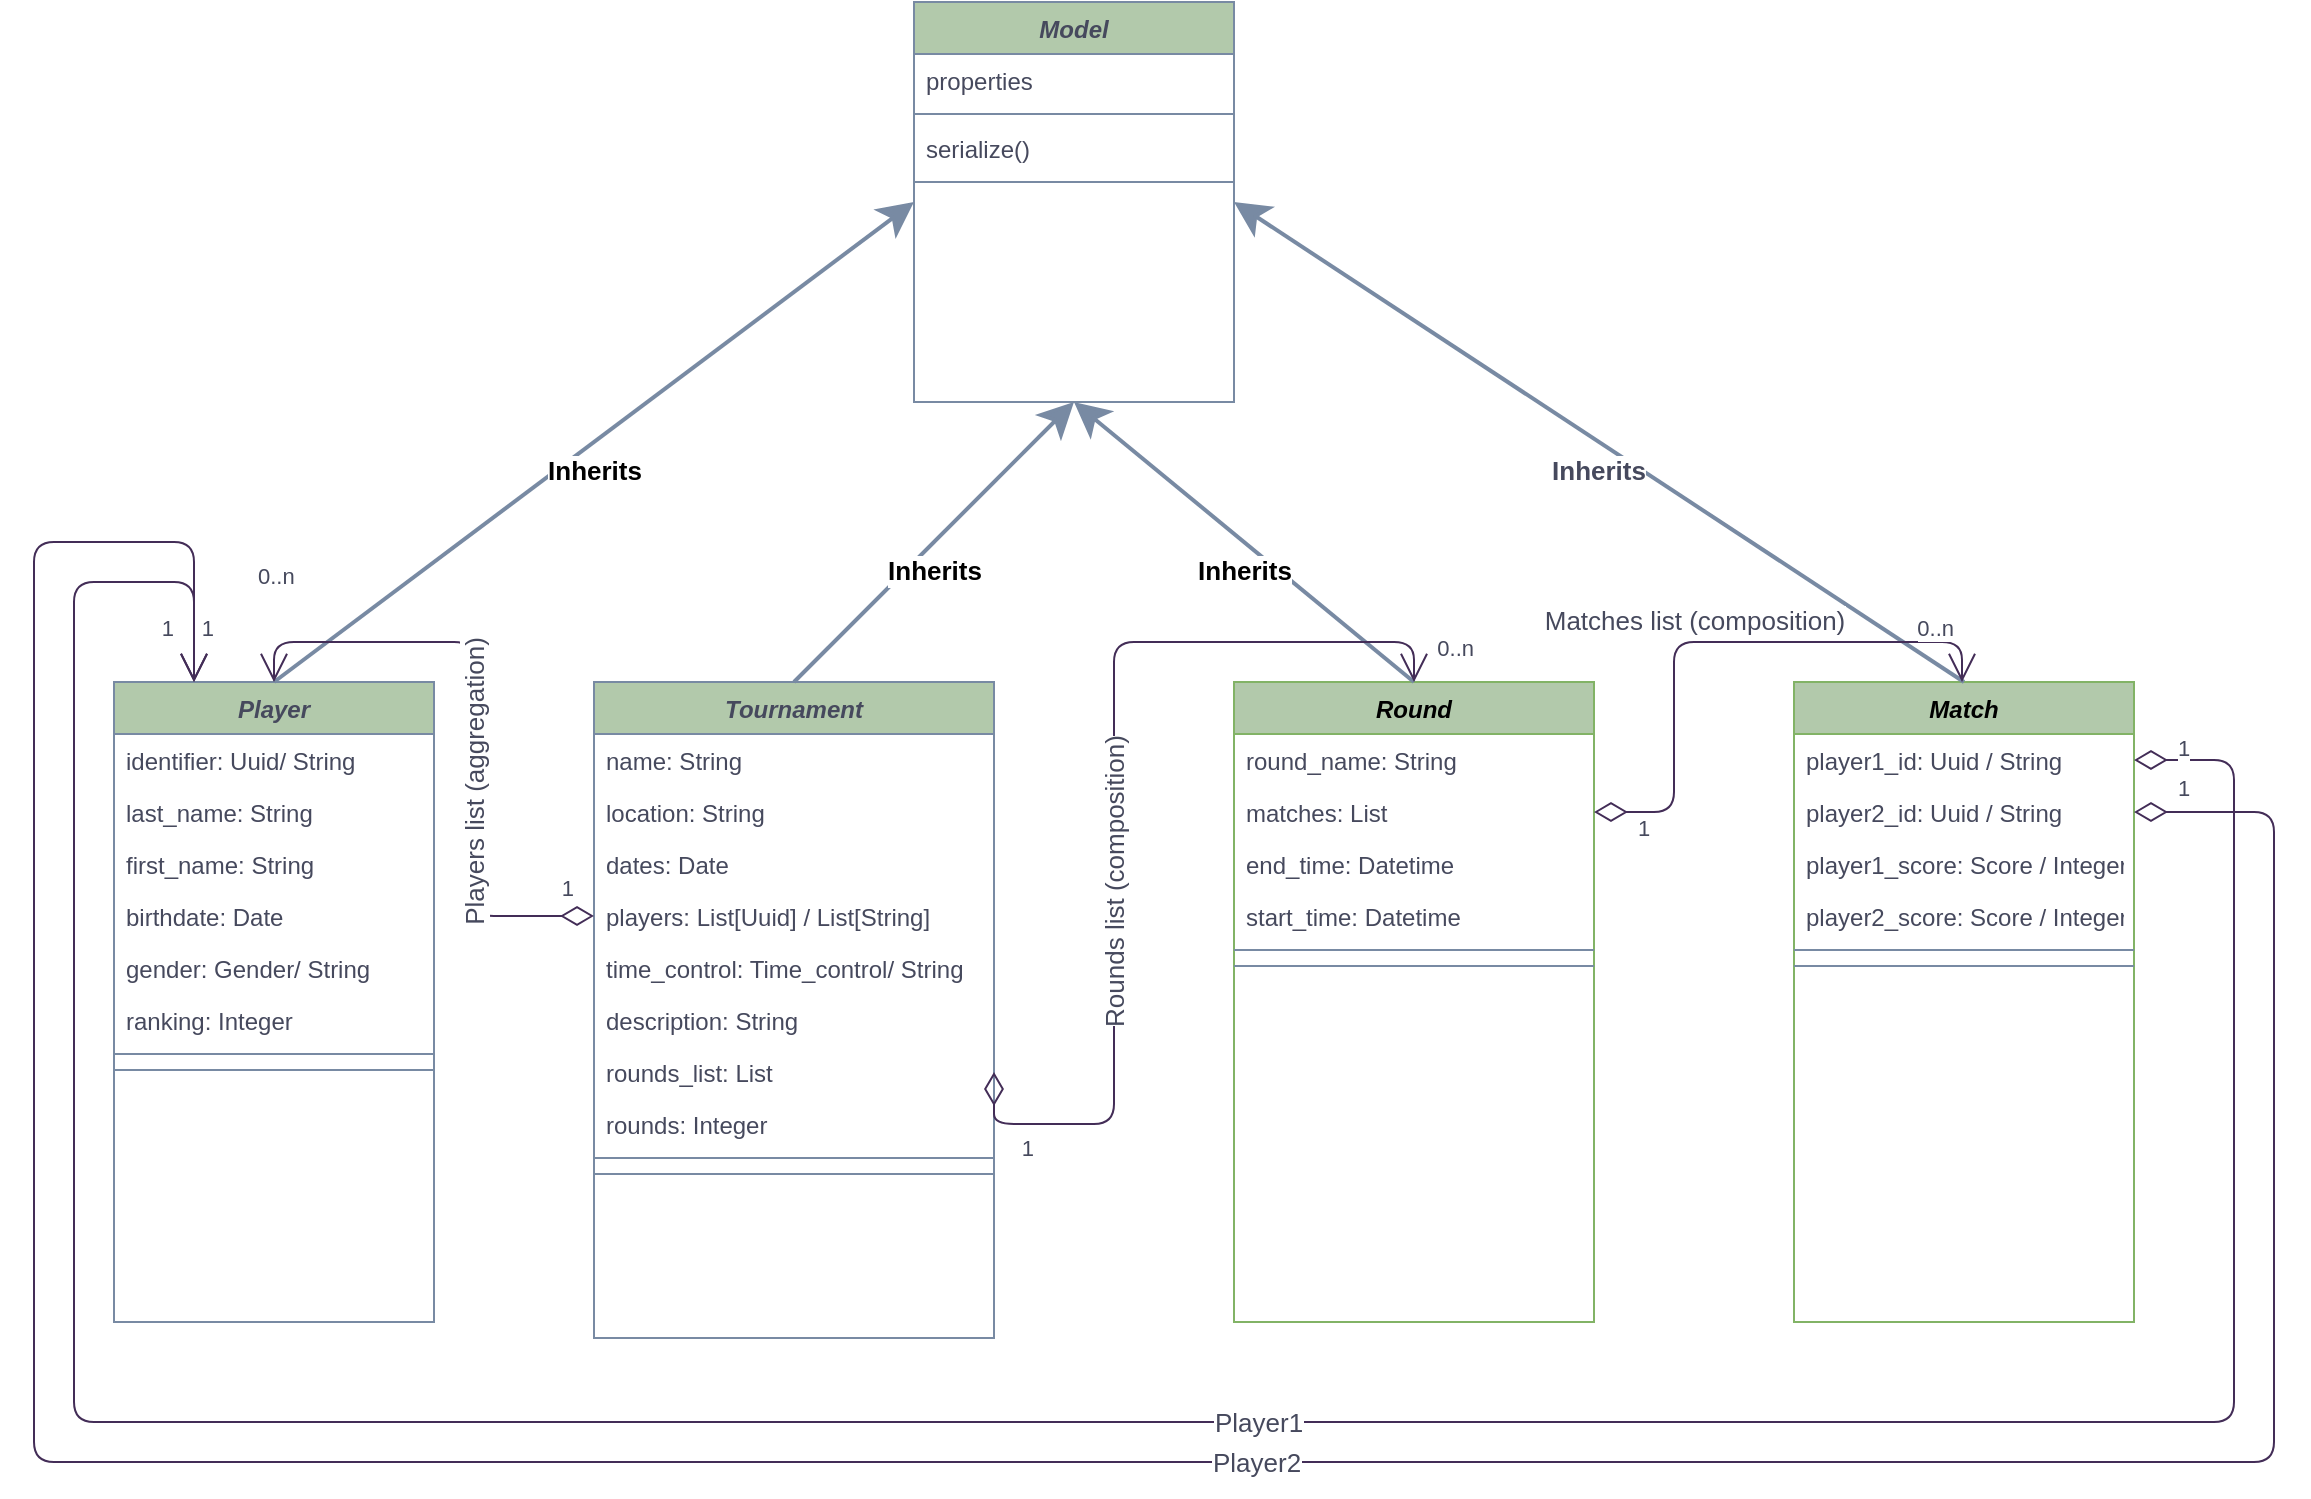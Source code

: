<mxfile version="14.1.8" type="device"><diagram id="C5RBs43oDa-KdzZeNtuy" name="Page-1"><mxGraphModel dx="1784" dy="1903" grid="1" gridSize="10" guides="1" tooltips="1" connect="1" arrows="1" fold="1" page="1" pageScale="1" pageWidth="827" pageHeight="1169" math="0" shadow="0"><root><mxCell id="WIyWlLk6GJQsqaUBKTNV-0"/><mxCell id="WIyWlLk6GJQsqaUBKTNV-1" parent="WIyWlLk6GJQsqaUBKTNV-0"/><mxCell id="zkfFHV4jXpPFQw0GAbJ--0" value="Player" style="swimlane;fontStyle=3;align=center;verticalAlign=top;childLayout=stackLayout;horizontal=1;startSize=26;horizontalStack=0;resizeParent=1;resizeLast=0;collapsible=1;marginBottom=0;rounded=0;shadow=0;strokeWidth=1;fillColor=#B2C9AB;strokeColor=#788AA3;fontColor=#46495D;" parent="WIyWlLk6GJQsqaUBKTNV-1" vertex="1"><mxGeometry x="40" y="-40" width="160" height="320" as="geometry"><mxRectangle x="40" y="-40" width="160" height="26" as="alternateBounds"/></mxGeometry></mxCell><mxCell id="zkfFHV4jXpPFQw0GAbJ--1" value="identifier: Uuid/ String " style="text;align=left;verticalAlign=top;spacingLeft=4;spacingRight=4;overflow=hidden;rotatable=0;points=[[0,0.5],[1,0.5]];portConstraint=eastwest;fontColor=#46495D;" parent="zkfFHV4jXpPFQw0GAbJ--0" vertex="1"><mxGeometry y="26" width="160" height="26" as="geometry"/></mxCell><mxCell id="zkfFHV4jXpPFQw0GAbJ--2" value="last_name: String" style="text;align=left;verticalAlign=top;spacingLeft=4;spacingRight=4;overflow=hidden;rotatable=0;points=[[0,0.5],[1,0.5]];portConstraint=eastwest;rounded=0;shadow=0;html=0;fontColor=#46495D;" parent="zkfFHV4jXpPFQw0GAbJ--0" vertex="1"><mxGeometry y="52" width="160" height="26" as="geometry"/></mxCell><mxCell id="zkfFHV4jXpPFQw0GAbJ--3" value="first_name: String" style="text;align=left;verticalAlign=top;spacingLeft=4;spacingRight=4;overflow=hidden;rotatable=0;points=[[0,0.5],[1,0.5]];portConstraint=eastwest;rounded=0;shadow=0;html=0;fontColor=#46495D;" parent="zkfFHV4jXpPFQw0GAbJ--0" vertex="1"><mxGeometry y="78" width="160" height="26" as="geometry"/></mxCell><mxCell id="zkfFHV4jXpPFQw0GAbJ--5" value="birthdate: Date" style="text;align=left;verticalAlign=top;spacingLeft=4;spacingRight=4;overflow=hidden;rotatable=0;points=[[0,0.5],[1,0.5]];portConstraint=eastwest;fontColor=#46495D;" parent="zkfFHV4jXpPFQw0GAbJ--0" vertex="1"><mxGeometry y="104" width="160" height="26" as="geometry"/></mxCell><mxCell id="VdIKx6sZ7WEk0LcWeyjI-0" value="gender: Gender/ String" style="text;align=left;verticalAlign=top;spacingLeft=4;spacingRight=4;overflow=hidden;rotatable=0;points=[[0,0.5],[1,0.5]];portConstraint=eastwest;fontColor=#46495D;" parent="zkfFHV4jXpPFQw0GAbJ--0" vertex="1"><mxGeometry y="130" width="160" height="26" as="geometry"/></mxCell><mxCell id="oJLPy-GjCI_3viisWdwr-9" value="ranking: Integer" style="text;align=left;verticalAlign=top;spacingLeft=4;spacingRight=4;overflow=hidden;rotatable=0;points=[[0,0.5],[1,0.5]];portConstraint=eastwest;fontColor=#46495D;" parent="zkfFHV4jXpPFQw0GAbJ--0" vertex="1"><mxGeometry y="156" width="160" height="26" as="geometry"/></mxCell><mxCell id="zkfFHV4jXpPFQw0GAbJ--4" value="" style="line;html=1;strokeWidth=1;align=left;verticalAlign=middle;spacingTop=-1;spacingLeft=3;spacingRight=3;rotatable=0;labelPosition=right;points=[];portConstraint=eastwest;fillColor=#B2C9AB;strokeColor=#788AA3;fontColor=#46495D;" parent="zkfFHV4jXpPFQw0GAbJ--0" vertex="1"><mxGeometry y="182" width="160" height="8" as="geometry"/></mxCell><mxCell id="oJLPy-GjCI_3viisWdwr-27" value="" style="line;html=1;strokeWidth=1;align=left;verticalAlign=middle;spacingTop=-1;spacingLeft=3;spacingRight=3;rotatable=0;labelPosition=right;points=[];portConstraint=eastwest;fillColor=#B2C9AB;strokeColor=#788AA3;fontColor=#46495D;" parent="zkfFHV4jXpPFQw0GAbJ--0" vertex="1"><mxGeometry y="190" width="160" height="8" as="geometry"/></mxCell><mxCell id="zkfFHV4jXpPFQw0GAbJ--6" value="Round" style="swimlane;fontStyle=3;align=center;verticalAlign=top;childLayout=stackLayout;horizontal=1;startSize=26;horizontalStack=0;resizeParent=1;resizeLast=0;collapsible=1;marginBottom=0;rounded=0;shadow=0;strokeWidth=1;fillColor=#B2C9AB;strokeColor=#82B366;" parent="WIyWlLk6GJQsqaUBKTNV-1" vertex="1"><mxGeometry x="600" y="-40" width="180" height="320" as="geometry"><mxRectangle x="600" y="-40" width="160" height="26" as="alternateBounds"/></mxGeometry></mxCell><mxCell id="zkfFHV4jXpPFQw0GAbJ--7" value="round_name: String" style="text;align=left;verticalAlign=top;spacingLeft=4;spacingRight=4;overflow=hidden;rotatable=0;points=[[0,0.5],[1,0.5]];portConstraint=eastwest;fontColor=#46495D;" parent="zkfFHV4jXpPFQw0GAbJ--6" vertex="1"><mxGeometry y="26" width="180" height="26" as="geometry"/></mxCell><mxCell id="oJLPy-GjCI_3viisWdwr-16" value="matches: List" style="text;align=left;verticalAlign=top;spacingLeft=4;spacingRight=4;overflow=hidden;rotatable=0;points=[[0,0.5],[1,0.5]];portConstraint=eastwest;fontColor=#46495D;" parent="zkfFHV4jXpPFQw0GAbJ--6" vertex="1"><mxGeometry y="52" width="180" height="26" as="geometry"/></mxCell><mxCell id="oJLPy-GjCI_3viisWdwr-18" value="end_time: Datetime" style="text;align=left;verticalAlign=top;spacingLeft=4;spacingRight=4;overflow=hidden;rotatable=0;points=[[0,0.5],[1,0.5]];portConstraint=eastwest;fontColor=#46495D;" parent="zkfFHV4jXpPFQw0GAbJ--6" vertex="1"><mxGeometry y="78" width="180" height="26" as="geometry"/></mxCell><mxCell id="oJLPy-GjCI_3viisWdwr-20" value="start_time: Datetime" style="text;align=left;verticalAlign=top;spacingLeft=4;spacingRight=4;overflow=hidden;rotatable=0;points=[[0,0.5],[1,0.5]];portConstraint=eastwest;fontColor=#46495D;" parent="zkfFHV4jXpPFQw0GAbJ--6" vertex="1"><mxGeometry y="104" width="180" height="26" as="geometry"/></mxCell><mxCell id="oJLPy-GjCI_3viisWdwr-28" value="" style="line;html=1;strokeWidth=1;align=left;verticalAlign=middle;spacingTop=-1;spacingLeft=3;spacingRight=3;rotatable=0;labelPosition=right;points=[];portConstraint=eastwest;fillColor=#B2C9AB;strokeColor=#788AA3;fontColor=#46495D;" parent="zkfFHV4jXpPFQw0GAbJ--6" vertex="1"><mxGeometry y="130" width="180" height="8" as="geometry"/></mxCell><mxCell id="zkfFHV4jXpPFQw0GAbJ--9" value="" style="line;html=1;strokeWidth=1;align=left;verticalAlign=middle;spacingTop=-1;spacingLeft=3;spacingRight=3;rotatable=0;labelPosition=right;points=[];portConstraint=eastwest;fillColor=#B2C9AB;strokeColor=#788AA3;fontColor=#46495D;" parent="zkfFHV4jXpPFQw0GAbJ--6" vertex="1"><mxGeometry y="138" width="180" height="8" as="geometry"/></mxCell><mxCell id="zkfFHV4jXpPFQw0GAbJ--13" value="Tournament" style="swimlane;fontStyle=3;align=center;verticalAlign=top;childLayout=stackLayout;horizontal=1;startSize=26;horizontalStack=0;resizeParent=1;resizeLast=0;collapsible=1;marginBottom=0;rounded=0;shadow=0;strokeWidth=1;fillColor=#B2C9AB;strokeColor=#788AA3;fontColor=#46495D;" parent="WIyWlLk6GJQsqaUBKTNV-1" vertex="1"><mxGeometry x="280" y="-40" width="200" height="328" as="geometry"><mxRectangle x="280" y="-40" width="170" height="26" as="alternateBounds"/></mxGeometry></mxCell><mxCell id="zkfFHV4jXpPFQw0GAbJ--14" value="name: String" style="text;align=left;verticalAlign=top;spacingLeft=4;spacingRight=4;overflow=hidden;rotatable=0;points=[[0,0.5],[1,0.5]];portConstraint=eastwest;fontColor=#46495D;" parent="zkfFHV4jXpPFQw0GAbJ--13" vertex="1"><mxGeometry y="26" width="200" height="26" as="geometry"/></mxCell><mxCell id="VdIKx6sZ7WEk0LcWeyjI-3" value="location: String" style="text;align=left;verticalAlign=top;spacingLeft=4;spacingRight=4;overflow=hidden;rotatable=0;points=[[0,0.5],[1,0.5]];portConstraint=eastwest;fontColor=#46495D;" parent="zkfFHV4jXpPFQw0GAbJ--13" vertex="1"><mxGeometry y="52" width="200" height="26" as="geometry"/></mxCell><mxCell id="oJLPy-GjCI_3viisWdwr-10" value="dates: Date" style="text;align=left;verticalAlign=top;spacingLeft=4;spacingRight=4;overflow=hidden;rotatable=0;points=[[0,0.5],[1,0.5]];portConstraint=eastwest;fontColor=#46495D;" parent="zkfFHV4jXpPFQw0GAbJ--13" vertex="1"><mxGeometry y="78" width="200" height="26" as="geometry"/></mxCell><mxCell id="oJLPy-GjCI_3viisWdwr-11" value="players: List[Uuid] / List[String]" style="text;align=left;verticalAlign=top;spacingLeft=4;spacingRight=4;overflow=hidden;rotatable=0;points=[[0,0.5],[1,0.5]];portConstraint=eastwest;fontColor=#46495D;" parent="zkfFHV4jXpPFQw0GAbJ--13" vertex="1"><mxGeometry y="104" width="200" height="26" as="geometry"/></mxCell><mxCell id="oJLPy-GjCI_3viisWdwr-12" value="time_control: Time_control/ String" style="text;align=left;verticalAlign=top;spacingLeft=4;spacingRight=4;overflow=hidden;rotatable=0;points=[[0,0.5],[1,0.5]];portConstraint=eastwest;fontColor=#46495D;" parent="zkfFHV4jXpPFQw0GAbJ--13" vertex="1"><mxGeometry y="130" width="200" height="26" as="geometry"/></mxCell><mxCell id="oJLPy-GjCI_3viisWdwr-13" value="description: String" style="text;align=left;verticalAlign=top;spacingLeft=4;spacingRight=4;overflow=hidden;rotatable=0;points=[[0,0.5],[1,0.5]];portConstraint=eastwest;fontColor=#46495D;" parent="zkfFHV4jXpPFQw0GAbJ--13" vertex="1"><mxGeometry y="156" width="200" height="26" as="geometry"/></mxCell><mxCell id="oJLPy-GjCI_3viisWdwr-14" value="rounds_list: List" style="text;align=left;verticalAlign=top;spacingLeft=4;spacingRight=4;overflow=hidden;rotatable=0;points=[[0,0.5],[1,0.5]];portConstraint=eastwest;fontColor=#46495D;" parent="zkfFHV4jXpPFQw0GAbJ--13" vertex="1"><mxGeometry y="182" width="200" height="26" as="geometry"/></mxCell><mxCell id="PU1139D0XflLTGBuHrjl-1" value="rounds: Integer" style="text;align=left;verticalAlign=top;spacingLeft=4;spacingRight=4;overflow=hidden;rotatable=0;points=[[0,0.5],[1,0.5]];portConstraint=eastwest;fontColor=#46495D;" parent="zkfFHV4jXpPFQw0GAbJ--13" vertex="1"><mxGeometry y="208" width="200" height="26" as="geometry"/></mxCell><mxCell id="zkfFHV4jXpPFQw0GAbJ--15" value="" style="line;html=1;strokeWidth=1;align=left;verticalAlign=middle;spacingTop=-1;spacingLeft=3;spacingRight=3;rotatable=0;labelPosition=right;points=[];portConstraint=eastwest;fillColor=#B2C9AB;strokeColor=#788AA3;fontColor=#46495D;" parent="zkfFHV4jXpPFQw0GAbJ--13" vertex="1"><mxGeometry y="234" width="200" height="8" as="geometry"/></mxCell><mxCell id="oJLPy-GjCI_3viisWdwr-29" value="" style="line;html=1;strokeWidth=1;align=left;verticalAlign=middle;spacingTop=-1;spacingLeft=3;spacingRight=3;rotatable=0;labelPosition=right;points=[];portConstraint=eastwest;fillColor=#B2C9AB;strokeColor=#788AA3;fontColor=#46495D;" parent="zkfFHV4jXpPFQw0GAbJ--13" vertex="1"><mxGeometry y="242" width="200" height="8" as="geometry"/></mxCell><mxCell id="oJLPy-GjCI_3viisWdwr-0" value="Match" style="swimlane;fontStyle=3;align=center;verticalAlign=top;childLayout=stackLayout;horizontal=1;startSize=26;horizontalStack=0;resizeParent=1;resizeLast=0;collapsible=1;marginBottom=0;rounded=0;shadow=0;strokeWidth=1;strokeColor=#82b366;fillColor=#B2C9AB;" parent="WIyWlLk6GJQsqaUBKTNV-1" vertex="1"><mxGeometry x="880" y="-40" width="170" height="320" as="geometry"><mxRectangle x="840" y="-40" width="160" height="26" as="alternateBounds"/></mxGeometry></mxCell><mxCell id="oJLPy-GjCI_3viisWdwr-1" value="player1_id: Uuid / String" style="text;align=left;verticalAlign=top;spacingLeft=4;spacingRight=4;overflow=hidden;rotatable=0;points=[[0,0.5],[1,0.5]];portConstraint=eastwest;fontColor=#46495D;" parent="oJLPy-GjCI_3viisWdwr-0" vertex="1"><mxGeometry y="26" width="170" height="26" as="geometry"/></mxCell><mxCell id="oJLPy-GjCI_3viisWdwr-2" value="player2_id: Uuid / String" style="text;align=left;verticalAlign=top;spacingLeft=4;spacingRight=4;overflow=hidden;rotatable=0;points=[[0,0.5],[1,0.5]];portConstraint=eastwest;rounded=0;shadow=0;html=0;fontColor=#46495D;" parent="oJLPy-GjCI_3viisWdwr-0" vertex="1"><mxGeometry y="52" width="170" height="26" as="geometry"/></mxCell><mxCell id="oJLPy-GjCI_3viisWdwr-3" value="player1_score: Score / Integer" style="text;align=left;verticalAlign=top;spacingLeft=4;spacingRight=4;overflow=hidden;rotatable=0;points=[[0,0.5],[1,0.5]];portConstraint=eastwest;rounded=0;shadow=0;html=0;fontColor=#46495D;" parent="oJLPy-GjCI_3viisWdwr-0" vertex="1"><mxGeometry y="78" width="170" height="26" as="geometry"/></mxCell><mxCell id="oJLPy-GjCI_3viisWdwr-4" value="player2_score: Score / Integer" style="text;align=left;verticalAlign=top;spacingLeft=4;spacingRight=4;overflow=hidden;rotatable=0;points=[[0,0.5],[1,0.5]];portConstraint=eastwest;fontColor=#46495D;" parent="oJLPy-GjCI_3viisWdwr-0" vertex="1"><mxGeometry y="104" width="170" height="26" as="geometry"/></mxCell><mxCell id="oJLPy-GjCI_3viisWdwr-6" value="" style="line;html=1;strokeWidth=1;align=left;verticalAlign=middle;spacingTop=-1;spacingLeft=3;spacingRight=3;rotatable=0;labelPosition=right;points=[];portConstraint=eastwest;fillColor=#B2C9AB;strokeColor=#788AA3;fontColor=#46495D;" parent="oJLPy-GjCI_3viisWdwr-0" vertex="1"><mxGeometry y="130" width="170" height="8" as="geometry"/></mxCell><mxCell id="oJLPy-GjCI_3viisWdwr-24" value="" style="line;html=1;strokeWidth=1;align=left;verticalAlign=middle;spacingTop=-1;spacingLeft=3;spacingRight=3;rotatable=0;labelPosition=right;points=[];portConstraint=eastwest;fillColor=#B2C9AB;strokeColor=#788AA3;fontColor=#46495D;" parent="oJLPy-GjCI_3viisWdwr-0" vertex="1"><mxGeometry y="138" width="170" height="8" as="geometry"/></mxCell><mxCell id="oJLPy-GjCI_3viisWdwr-31" value="Model" style="swimlane;fontStyle=3;align=center;verticalAlign=top;childLayout=stackLayout;horizontal=1;startSize=26;horizontalStack=0;resizeParent=1;resizeLast=0;collapsible=1;marginBottom=0;rounded=0;shadow=0;strokeWidth=1;fillColor=#B2C9AB;strokeColor=#788AA3;fontColor=#46495D;" parent="WIyWlLk6GJQsqaUBKTNV-1" vertex="1"><mxGeometry x="440" y="-380" width="160" height="200" as="geometry"><mxRectangle x="440" y="-380" width="160" height="26" as="alternateBounds"/></mxGeometry></mxCell><mxCell id="oJLPy-GjCI_3viisWdwr-39" value="properties" style="text;align=left;verticalAlign=top;spacingLeft=4;spacingRight=4;overflow=hidden;rotatable=0;points=[[0,0.5],[1,0.5]];portConstraint=eastwest;fontColor=#46495D;" parent="oJLPy-GjCI_3viisWdwr-31" vertex="1"><mxGeometry y="26" width="160" height="26" as="geometry"/></mxCell><mxCell id="oJLPy-GjCI_3viisWdwr-41" value="" style="line;html=1;strokeWidth=1;align=left;verticalAlign=middle;spacingTop=-1;spacingLeft=3;spacingRight=3;rotatable=0;labelPosition=right;points=[];portConstraint=eastwest;fillColor=#B2C9AB;strokeColor=#788AA3;fontColor=#46495D;" parent="oJLPy-GjCI_3viisWdwr-31" vertex="1"><mxGeometry y="52" width="160" height="8" as="geometry"/></mxCell><mxCell id="oJLPy-GjCI_3viisWdwr-86" value="serialize()" style="text;align=left;verticalAlign=top;spacingLeft=4;spacingRight=4;overflow=hidden;rotatable=0;points=[[0,0.5],[1,0.5]];portConstraint=eastwest;fontColor=#46495D;" parent="oJLPy-GjCI_3viisWdwr-31" vertex="1"><mxGeometry y="60" width="160" height="26" as="geometry"/></mxCell><mxCell id="oJLPy-GjCI_3viisWdwr-87" value="" style="line;html=1;strokeWidth=1;align=left;verticalAlign=middle;spacingTop=-1;spacingLeft=3;spacingRight=3;rotatable=0;labelPosition=right;points=[];portConstraint=eastwest;fillColor=#B2C9AB;strokeColor=#788AA3;fontColor=#46495D;" parent="oJLPy-GjCI_3viisWdwr-31" vertex="1"><mxGeometry y="86" width="160" height="8" as="geometry"/></mxCell><mxCell id="oJLPy-GjCI_3viisWdwr-54" value="&lt;meta charset=&quot;utf-8&quot; style=&quot;font-size: 13px;&quot;&gt;&lt;span style=&quot;color: rgb(0, 0, 0); font-family: helvetica; font-size: 13px; font-style: normal; letter-spacing: normal; text-align: center; text-indent: 0px; text-transform: none; word-spacing: 0px; background-color: rgb(255, 255, 255); display: inline; float: none;&quot;&gt;Inherits&lt;/span&gt;" style="endArrow=classic;endSize=12;html=1;exitX=0.5;exitY=0;exitDx=0;exitDy=0;entryX=0;entryY=0.5;entryDx=0;entryDy=0;shadow=0;fontStyle=1;fontSize=13;verticalAlign=top;endFill=1;strokeWidth=2;strokeColor=#788AA3;fontColor=#46495D;" parent="WIyWlLk6GJQsqaUBKTNV-1" source="zkfFHV4jXpPFQw0GAbJ--0" target="oJLPy-GjCI_3viisWdwr-31" edge="1"><mxGeometry width="160" relative="1" as="geometry"><mxPoint x="210" y="-170" as="sourcePoint"/><mxPoint x="370" y="-170" as="targetPoint"/></mxGeometry></mxCell><mxCell id="oJLPy-GjCI_3viisWdwr-56" value="&lt;meta charset=&quot;utf-8&quot; style=&quot;font-size: 13px;&quot;&gt;&lt;span style=&quot;color: rgb(0, 0, 0); font-family: helvetica; font-size: 13px; font-style: normal; letter-spacing: normal; text-align: center; text-indent: 0px; text-transform: none; word-spacing: 0px; background-color: rgb(255, 255, 255); display: inline; float: none;&quot;&gt;Inherits&lt;/span&gt;" style="endArrow=classic;endSize=12;html=1;exitX=0.5;exitY=0;exitDx=0;exitDy=0;fontStyle=1;fontSize=13;verticalAlign=top;endFill=1;strokeWidth=2;entryX=0.5;entryY=1;entryDx=0;entryDy=0;strokeColor=#788AA3;fontColor=#46495D;" parent="WIyWlLk6GJQsqaUBKTNV-1" source="zkfFHV4jXpPFQw0GAbJ--13" target="oJLPy-GjCI_3viisWdwr-31" edge="1"><mxGeometry width="160" relative="1" as="geometry"><mxPoint x="130" y="-30" as="sourcePoint"/><mxPoint x="520" y="-180" as="targetPoint"/></mxGeometry></mxCell><mxCell id="oJLPy-GjCI_3viisWdwr-57" value="&lt;meta charset=&quot;utf-8&quot; style=&quot;font-size: 13px;&quot;&gt;&lt;span style=&quot;color: rgb(0, 0, 0); font-family: helvetica; font-size: 13px; font-style: normal; letter-spacing: normal; text-align: center; text-indent: 0px; text-transform: none; word-spacing: 0px; background-color: rgb(255, 255, 255); display: inline; float: none;&quot;&gt;Inherits&lt;/span&gt;" style="endArrow=classic;endSize=12;html=1;exitX=0.5;exitY=0;exitDx=0;exitDy=0;fontStyle=1;fontSize=13;verticalAlign=top;endFill=1;strokeWidth=2;entryX=0.5;entryY=1;entryDx=0;entryDy=0;strokeColor=#788AA3;fontColor=#46495D;" parent="WIyWlLk6GJQsqaUBKTNV-1" source="zkfFHV4jXpPFQw0GAbJ--6" target="oJLPy-GjCI_3viisWdwr-31" edge="1"><mxGeometry width="160" relative="1" as="geometry"><mxPoint x="680" y="-110" as="sourcePoint"/><mxPoint x="520" y="-180" as="targetPoint"/></mxGeometry></mxCell><mxCell id="oJLPy-GjCI_3viisWdwr-58" value="Inherits" style="endArrow=classic;endSize=12;html=1;exitX=0.5;exitY=0;exitDx=0;exitDy=0;fontSize=13;fontStyle=1;verticalAlign=top;endFill=1;strokeWidth=2;entryX=1;entryY=0.5;entryDx=0;entryDy=0;strokeColor=#788AA3;fontColor=#46495D;" parent="WIyWlLk6GJQsqaUBKTNV-1" source="oJLPy-GjCI_3viisWdwr-0" target="oJLPy-GjCI_3viisWdwr-31" edge="1"><mxGeometry width="160" relative="1" as="geometry"><mxPoint x="630" y="-190" as="sourcePoint"/><mxPoint x="520" y="-180" as="targetPoint"/></mxGeometry></mxCell><mxCell id="oJLPy-GjCI_3viisWdwr-62" value="Players list (aggregation)" style="endArrow=open;html=1;endSize=12;startArrow=diamondThin;startSize=14;startFill=0;edgeStyle=orthogonalEdgeStyle;shadow=0;fontSize=13;entryX=0.5;entryY=0;entryDx=0;entryDy=0;verticalAlign=middle;labelPosition=center;verticalLabelPosition=middle;align=center;horizontal=0;strokeColor=#432D57;fontColor=#46495D;fillColor=#76608a;exitX=0;exitY=0.5;exitDx=0;exitDy=0;" parent="WIyWlLk6GJQsqaUBKTNV-1" source="oJLPy-GjCI_3viisWdwr-11" target="zkfFHV4jXpPFQw0GAbJ--0" edge="1"><mxGeometry x="-0.199" relative="1" as="geometry"><mxPoint x="240" y="77" as="sourcePoint"/><mxPoint x="290" y="-220" as="targetPoint"/><Array as="points"><mxPoint x="220" y="77"/><mxPoint x="220" y="-60"/><mxPoint x="120" y="-60"/></Array><mxPoint as="offset"/></mxGeometry></mxCell><mxCell id="oJLPy-GjCI_3viisWdwr-63" value="0..n" style="edgeLabel;resizable=0;html=1;align=left;verticalAlign=top;fontColor=#46495D;" parent="oJLPy-GjCI_3viisWdwr-62" connectable="0" vertex="1"><mxGeometry x="-1" relative="1" as="geometry"><mxPoint x="-170" y="-183" as="offset"/></mxGeometry></mxCell><mxCell id="oJLPy-GjCI_3viisWdwr-64" value="&lt;span style=&quot;text-align: left&quot;&gt;1&lt;/span&gt;" style="edgeLabel;resizable=0;html=1;align=right;verticalAlign=top;fontColor=#46495D;" parent="oJLPy-GjCI_3viisWdwr-62" connectable="0" vertex="1"><mxGeometry x="1" relative="1" as="geometry"><mxPoint x="150" y="90" as="offset"/></mxGeometry></mxCell><mxCell id="oJLPy-GjCI_3viisWdwr-65" value="Rounds list (composition)" style="endArrow=open;html=1;endSize=12;startArrow=diamondThin;startSize=14;startFill=0;edgeStyle=orthogonalEdgeStyle;shadow=0;fontSize=13;entryX=0.5;entryY=0;entryDx=0;entryDy=0;verticalAlign=middle;labelPosition=center;verticalLabelPosition=middle;align=center;exitX=1;exitY=0.5;exitDx=0;exitDy=0;horizontal=0;strokeColor=#432D57;fontColor=#46495D;fillColor=#76608a;" parent="WIyWlLk6GJQsqaUBKTNV-1" source="oJLPy-GjCI_3viisWdwr-14" target="zkfFHV4jXpPFQw0GAbJ--6" edge="1"><mxGeometry x="-0.167" relative="1" as="geometry"><mxPoint x="940" y="-211.5" as="sourcePoint"/><mxPoint x="780" y="-328.5" as="targetPoint"/><Array as="points"><mxPoint x="540" y="181"/><mxPoint x="540" y="-60"/><mxPoint x="690" y="-60"/></Array><mxPoint as="offset"/></mxGeometry></mxCell><mxCell id="oJLPy-GjCI_3viisWdwr-67" value="&lt;span style=&quot;text-align: left&quot;&gt;1&lt;/span&gt;" style="edgeLabel;resizable=0;html=1;align=right;verticalAlign=top;fontColor=#46495D;" parent="oJLPy-GjCI_3viisWdwr-65" connectable="0" vertex="1"><mxGeometry x="1" relative="1" as="geometry"><mxPoint x="-190" y="220" as="offset"/></mxGeometry></mxCell><mxCell id="oJLPy-GjCI_3viisWdwr-74" value="Matches list (composition)" style="endArrow=open;html=1;endSize=12;startArrow=diamondThin;startSize=14;startFill=0;edgeStyle=orthogonalEdgeStyle;shadow=0;fontSize=13;verticalAlign=bottom;labelPosition=center;verticalLabelPosition=middle;align=center;strokeColor=#432D57;fontColor=#46495D;fillColor=#76608a;exitX=1;exitY=0.5;exitDx=0;exitDy=0;horizontal=1;" parent="WIyWlLk6GJQsqaUBKTNV-1" source="oJLPy-GjCI_3viisWdwr-16" edge="1"><mxGeometry x="-0.066" relative="1" as="geometry"><mxPoint x="780" y="100" as="sourcePoint"/><mxPoint x="964" y="-40" as="targetPoint"/><Array as="points"><mxPoint x="820" y="25"/><mxPoint x="820" y="-60"/><mxPoint x="964" y="-60"/></Array><mxPoint as="offset"/></mxGeometry></mxCell><mxCell id="oJLPy-GjCI_3viisWdwr-75" value="1" style="edgeLabel;resizable=0;html=1;align=left;verticalAlign=top;fontColor=#46495D;" parent="oJLPy-GjCI_3viisWdwr-74" connectable="0" vertex="1"><mxGeometry x="-1" relative="1" as="geometry"><mxPoint x="20" y="-5" as="offset"/></mxGeometry></mxCell><mxCell id="oJLPy-GjCI_3viisWdwr-76" value="&lt;span style=&quot;text-align: left&quot;&gt;0..n&lt;/span&gt;" style="edgeLabel;resizable=0;html=1;align=right;verticalAlign=top;fontColor=#46495D;" parent="oJLPy-GjCI_3viisWdwr-74" connectable="0" vertex="1"><mxGeometry x="1" relative="1" as="geometry"><mxPoint x="-4.0" y="-40.0" as="offset"/></mxGeometry></mxCell><mxCell id="oJLPy-GjCI_3viisWdwr-77" value="Player1" style="endArrow=open;html=1;endSize=12;startArrow=diamondThin;startSize=14;startFill=0;edgeStyle=orthogonalEdgeStyle;shadow=0;fontSize=13;verticalAlign=middle;labelPosition=center;verticalLabelPosition=middle;align=center;horizontal=1;entryX=0.25;entryY=0;entryDx=0;entryDy=0;exitX=1;exitY=0.5;exitDx=0;exitDy=0;strokeColor=#432D57;fontColor=#46495D;fillColor=#76608a;" parent="WIyWlLk6GJQsqaUBKTNV-1" source="oJLPy-GjCI_3viisWdwr-1" target="zkfFHV4jXpPFQw0GAbJ--0" edge="1"><mxGeometry x="-0.127" relative="1" as="geometry"><mxPoint x="1030" y="-120" as="sourcePoint"/><mxPoint x="80" y="-40" as="targetPoint"/><Array as="points"><mxPoint x="1100" y="-1"/><mxPoint x="1100" y="330"/><mxPoint x="20" y="330"/><mxPoint x="20" y="-90"/><mxPoint x="80" y="-90"/></Array><mxPoint as="offset"/></mxGeometry></mxCell><mxCell id="oJLPy-GjCI_3viisWdwr-78" value="1" style="edgeLabel;resizable=0;html=1;align=left;verticalAlign=top;fontColor=#46495D;" parent="oJLPy-GjCI_3viisWdwr-77" connectable="0" vertex="1"><mxGeometry x="-1" relative="1" as="geometry"><mxPoint x="20" y="-19" as="offset"/></mxGeometry></mxCell><mxCell id="oJLPy-GjCI_3viisWdwr-79" value="1" style="edgeLabel;resizable=0;html=1;align=right;verticalAlign=top;fontColor=#46495D;" parent="oJLPy-GjCI_3viisWdwr-77" connectable="0" vertex="1"><mxGeometry x="1" relative="1" as="geometry"><mxPoint x="10" y="-40" as="offset"/></mxGeometry></mxCell><mxCell id="oJLPy-GjCI_3viisWdwr-83" value="Player2" style="endArrow=open;html=1;endSize=12;startArrow=diamondThin;startSize=14;startFill=0;edgeStyle=orthogonalEdgeStyle;shadow=0;fontSize=13;verticalAlign=middle;labelPosition=center;verticalLabelPosition=middle;align=center;horizontal=1;exitX=1;exitY=0.5;exitDx=0;exitDy=0;strokeColor=#432D57;fontColor=#46495D;fillColor=#76608a;" parent="WIyWlLk6GJQsqaUBKTNV-1" source="oJLPy-GjCI_3viisWdwr-2" edge="1"><mxGeometry x="-0.149" relative="1" as="geometry"><mxPoint x="1010" y="25" as="sourcePoint"/><mxPoint x="80" y="-40" as="targetPoint"/><Array as="points"><mxPoint x="1120" y="25"/><mxPoint x="1120" y="350"/><mxPoint y="350"/><mxPoint y="-110"/><mxPoint x="80" y="-110"/></Array><mxPoint as="offset"/></mxGeometry></mxCell><mxCell id="oJLPy-GjCI_3viisWdwr-84" value="1" style="edgeLabel;resizable=0;html=1;align=left;verticalAlign=top;fontColor=#46495D;" parent="oJLPy-GjCI_3viisWdwr-83" connectable="0" vertex="1"><mxGeometry x="-1" relative="1" as="geometry"><mxPoint x="20" y="-25" as="offset"/></mxGeometry></mxCell><mxCell id="oJLPy-GjCI_3viisWdwr-85" value="1" style="edgeLabel;resizable=0;html=1;align=right;verticalAlign=top;fontColor=#46495D;" parent="oJLPy-GjCI_3viisWdwr-83" connectable="0" vertex="1"><mxGeometry x="1" relative="1" as="geometry"><mxPoint x="-10" y="-40" as="offset"/></mxGeometry></mxCell><mxCell id="xoplz3hzMRYOEhlJGSSB-0" value="&lt;span style=&quot;text-align: left&quot;&gt;0..n&lt;/span&gt;" style="edgeLabel;resizable=0;html=1;align=right;verticalAlign=top;fontColor=#46495D;" parent="WIyWlLk6GJQsqaUBKTNV-1" connectable="0" vertex="1"><mxGeometry x="720.0" y="-70.0" as="geometry"/></mxCell></root></mxGraphModel></diagram></mxfile>
